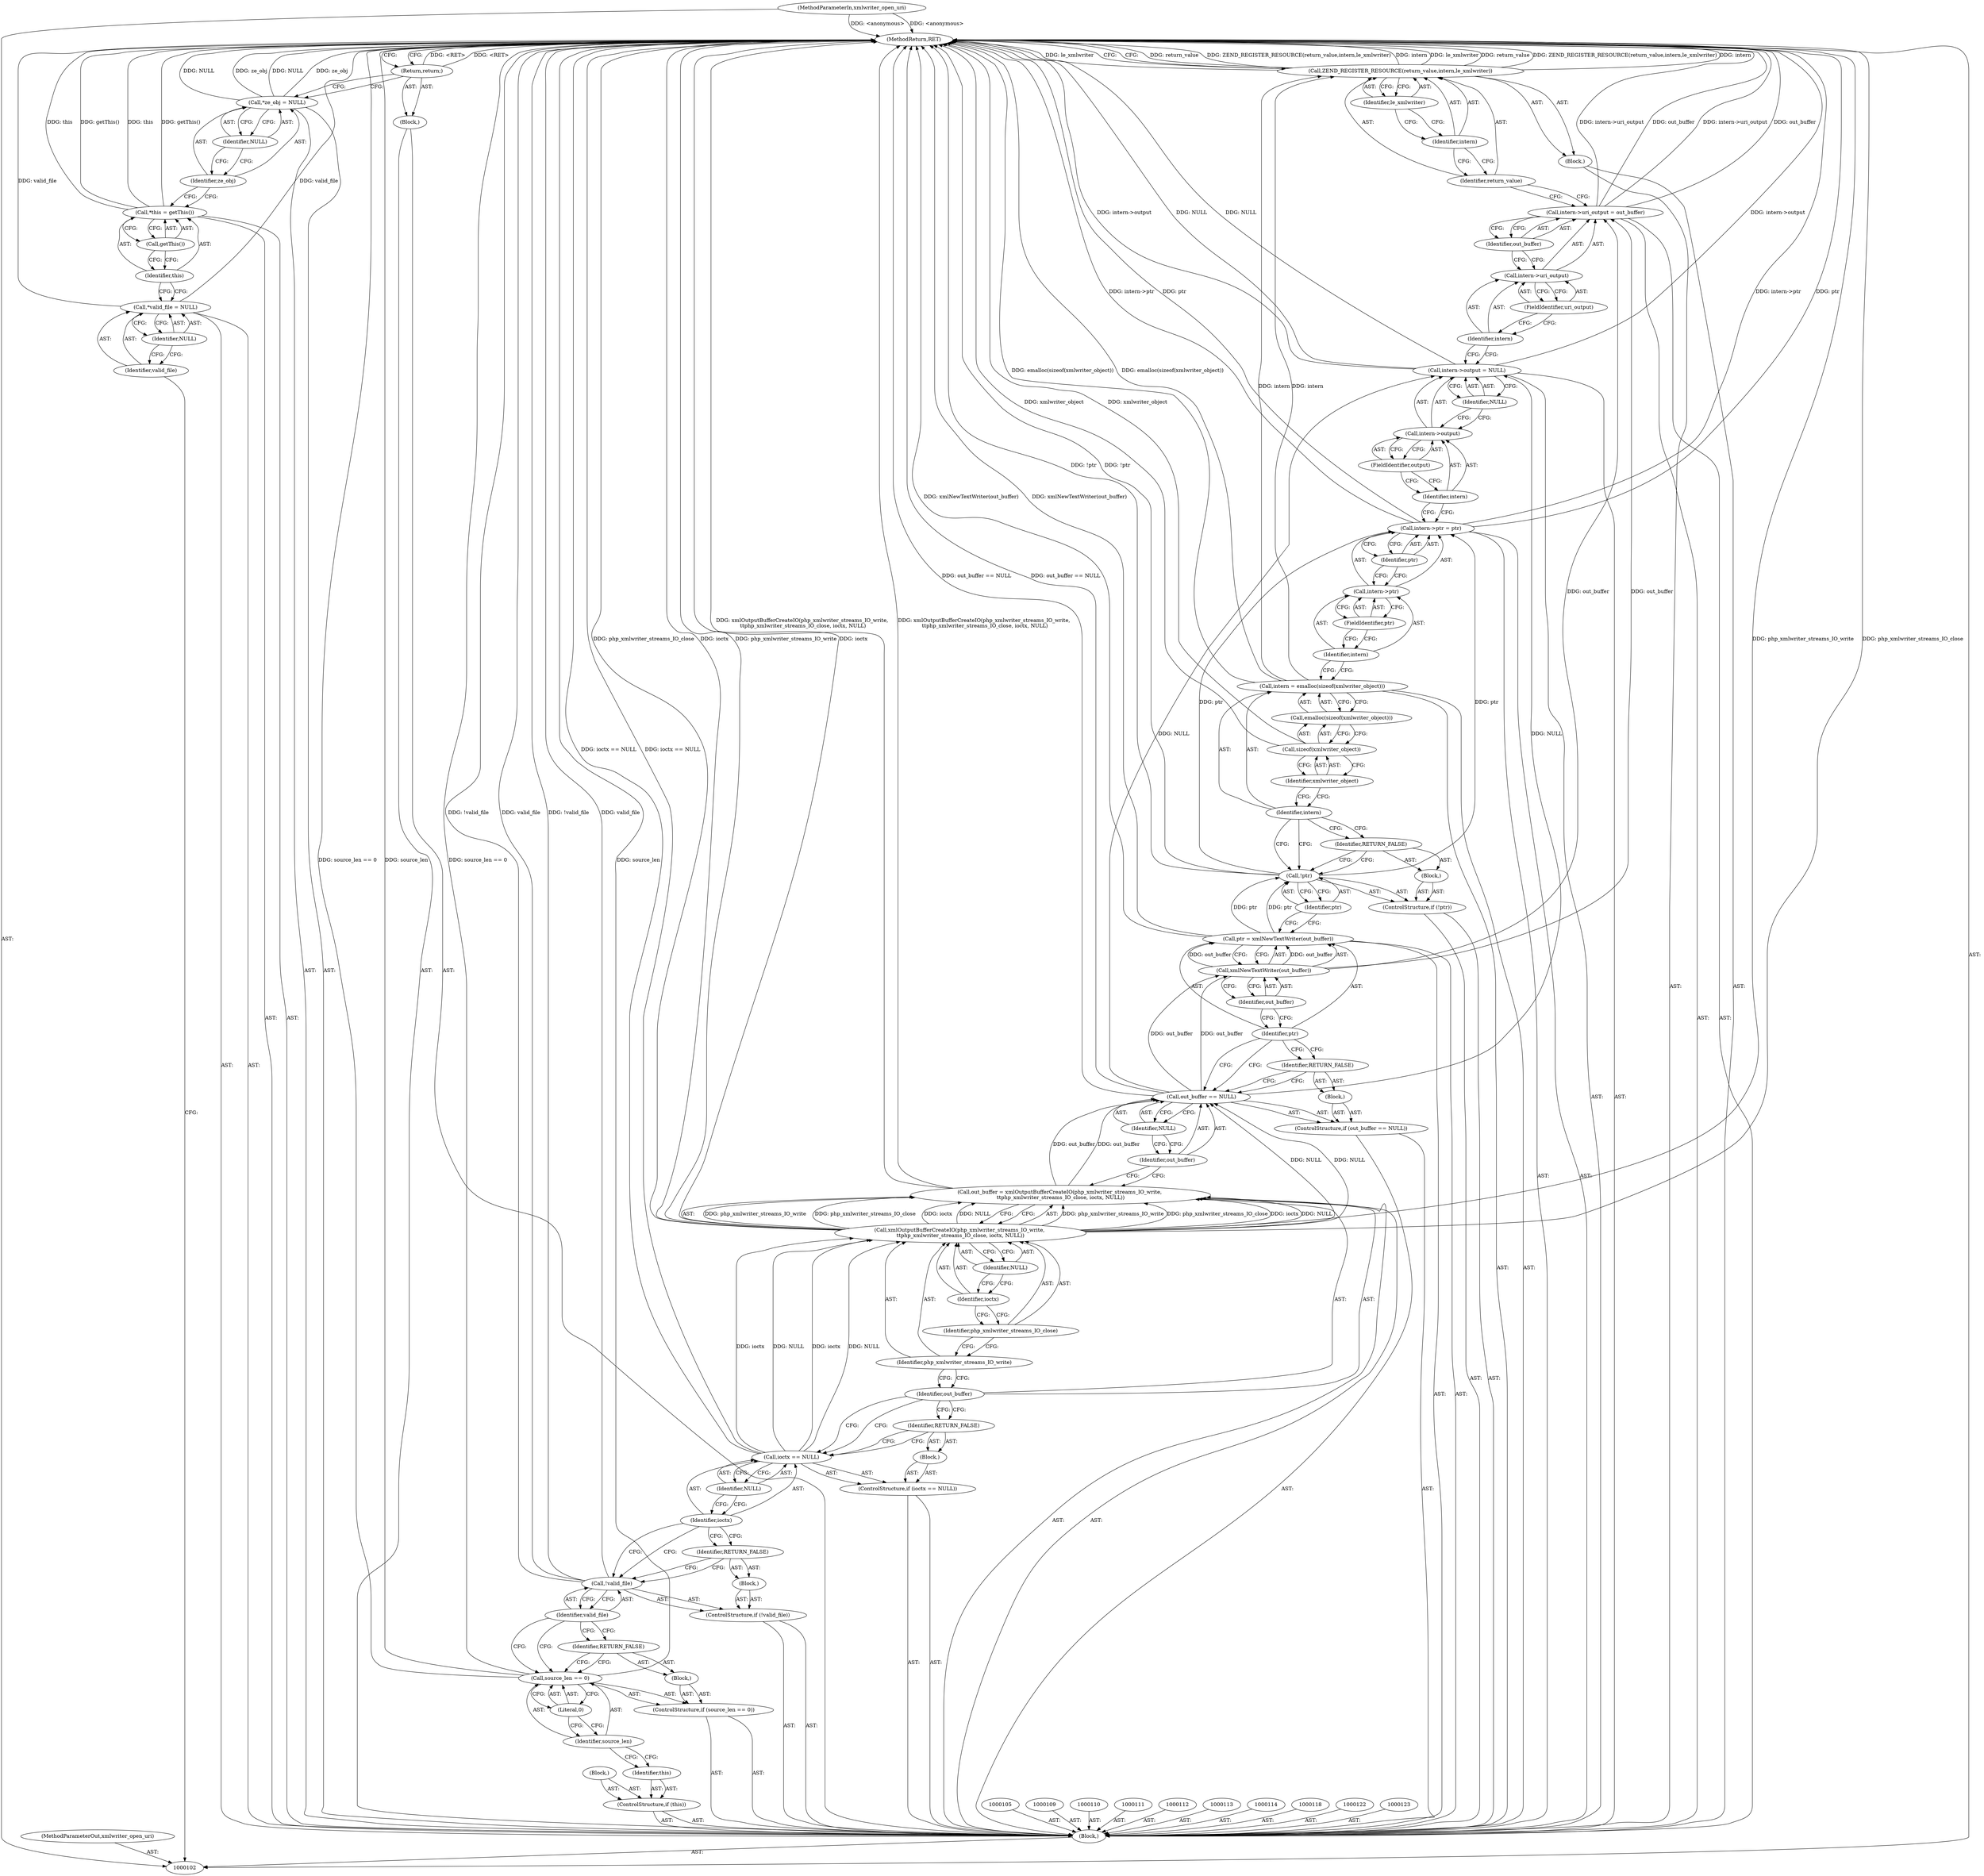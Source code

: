 digraph "0_php_4435b9142ff9813845d5c97ab29a5d637bedb257_8" {
"1000103" [label="(MethodParameterIn,xmlwriter_open_uri)"];
"1000254" [label="(MethodParameterOut,xmlwriter_open_uri)"];
"1000193" [label="(MethodReturn,RET)"];
"1000117" [label="(Call,getThis())"];
"1000115" [label="(Call,*this = getThis())"];
"1000116" [label="(Identifier,this)"];
"1000119" [label="(Call,*ze_obj = NULL)"];
"1000120" [label="(Identifier,ze_obj)"];
"1000121" [label="(Identifier,NULL)"];
"1000104" [label="(Block,)"];
"1000124" [label="(Block,)"];
"1000125" [label="(Return,return;)"];
"1000126" [label="(ControlStructure,if (this))"];
"1000128" [label="(Block,)"];
"1000127" [label="(Identifier,this)"];
"1000108" [label="(Identifier,NULL)"];
"1000106" [label="(Call,*valid_file = NULL)"];
"1000107" [label="(Identifier,valid_file)"];
"1000129" [label="(ControlStructure,if (source_len == 0))"];
"1000132" [label="(Literal,0)"];
"1000133" [label="(Block,)"];
"1000130" [label="(Call,source_len == 0)"];
"1000131" [label="(Identifier,source_len)"];
"1000134" [label="(Identifier,RETURN_FALSE)"];
"1000135" [label="(ControlStructure,if (!valid_file))"];
"1000138" [label="(Block,)"];
"1000136" [label="(Call,!valid_file)"];
"1000137" [label="(Identifier,valid_file)"];
"1000139" [label="(Identifier,RETURN_FALSE)"];
"1000140" [label="(ControlStructure,if (ioctx == NULL))"];
"1000143" [label="(Identifier,NULL)"];
"1000144" [label="(Block,)"];
"1000141" [label="(Call,ioctx == NULL)"];
"1000142" [label="(Identifier,ioctx)"];
"1000145" [label="(Identifier,RETURN_FALSE)"];
"1000146" [label="(Call,out_buffer = xmlOutputBufferCreateIO(php_xmlwriter_streams_IO_write, \n\t\tphp_xmlwriter_streams_IO_close, ioctx, NULL))"];
"1000147" [label="(Identifier,out_buffer)"];
"1000148" [label="(Call,xmlOutputBufferCreateIO(php_xmlwriter_streams_IO_write, \n\t\tphp_xmlwriter_streams_IO_close, ioctx, NULL))"];
"1000149" [label="(Identifier,php_xmlwriter_streams_IO_write)"];
"1000150" [label="(Identifier,php_xmlwriter_streams_IO_close)"];
"1000151" [label="(Identifier,ioctx)"];
"1000152" [label="(Identifier,NULL)"];
"1000153" [label="(ControlStructure,if (out_buffer == NULL))"];
"1000156" [label="(Identifier,NULL)"];
"1000157" [label="(Block,)"];
"1000154" [label="(Call,out_buffer == NULL)"];
"1000155" [label="(Identifier,out_buffer)"];
"1000158" [label="(Identifier,RETURN_FALSE)"];
"1000159" [label="(Call,ptr = xmlNewTextWriter(out_buffer))"];
"1000160" [label="(Identifier,ptr)"];
"1000162" [label="(Identifier,out_buffer)"];
"1000161" [label="(Call,xmlNewTextWriter(out_buffer))"];
"1000163" [label="(ControlStructure,if (!ptr))"];
"1000166" [label="(Block,)"];
"1000164" [label="(Call,!ptr)"];
"1000165" [label="(Identifier,ptr)"];
"1000167" [label="(Identifier,RETURN_FALSE)"];
"1000168" [label="(Call,intern = emalloc(sizeof(xmlwriter_object)))"];
"1000169" [label="(Identifier,intern)"];
"1000170" [label="(Call,emalloc(sizeof(xmlwriter_object)))"];
"1000171" [label="(Call,sizeof(xmlwriter_object))"];
"1000172" [label="(Identifier,xmlwriter_object)"];
"1000173" [label="(Call,intern->ptr = ptr)"];
"1000174" [label="(Call,intern->ptr)"];
"1000175" [label="(Identifier,intern)"];
"1000177" [label="(Identifier,ptr)"];
"1000176" [label="(FieldIdentifier,ptr)"];
"1000178" [label="(Call,intern->output = NULL)"];
"1000179" [label="(Call,intern->output)"];
"1000180" [label="(Identifier,intern)"];
"1000182" [label="(Identifier,NULL)"];
"1000181" [label="(FieldIdentifier,output)"];
"1000183" [label="(Call,intern->uri_output = out_buffer)"];
"1000184" [label="(Call,intern->uri_output)"];
"1000185" [label="(Identifier,intern)"];
"1000187" [label="(Identifier,out_buffer)"];
"1000186" [label="(FieldIdentifier,uri_output)"];
"1000188" [label="(Block,)"];
"1000189" [label="(Call,ZEND_REGISTER_RESOURCE(return_value,intern,le_xmlwriter))"];
"1000190" [label="(Identifier,return_value)"];
"1000191" [label="(Identifier,intern)"];
"1000192" [label="(Identifier,le_xmlwriter)"];
"1000103" -> "1000102"  [label="AST: "];
"1000103" -> "1000193"  [label="DDG: <anonymous>"];
"1000254" -> "1000102"  [label="AST: "];
"1000193" -> "1000102"  [label="AST: "];
"1000193" -> "1000125"  [label="CFG: "];
"1000193" -> "1000189"  [label="CFG: "];
"1000125" -> "1000193"  [label="DDG: <RET>"];
"1000189" -> "1000193"  [label="DDG: return_value"];
"1000189" -> "1000193"  [label="DDG: ZEND_REGISTER_RESOURCE(return_value,intern,le_xmlwriter)"];
"1000189" -> "1000193"  [label="DDG: intern"];
"1000189" -> "1000193"  [label="DDG: le_xmlwriter"];
"1000178" -> "1000193"  [label="DDG: intern->output"];
"1000178" -> "1000193"  [label="DDG: NULL"];
"1000141" -> "1000193"  [label="DDG: ioctx == NULL"];
"1000183" -> "1000193"  [label="DDG: intern->uri_output"];
"1000183" -> "1000193"  [label="DDG: out_buffer"];
"1000103" -> "1000193"  [label="DDG: <anonymous>"];
"1000154" -> "1000193"  [label="DDG: out_buffer == NULL"];
"1000130" -> "1000193"  [label="DDG: source_len"];
"1000130" -> "1000193"  [label="DDG: source_len == 0"];
"1000115" -> "1000193"  [label="DDG: getThis()"];
"1000115" -> "1000193"  [label="DDG: this"];
"1000164" -> "1000193"  [label="DDG: !ptr"];
"1000171" -> "1000193"  [label="DDG: xmlwriter_object"];
"1000106" -> "1000193"  [label="DDG: valid_file"];
"1000148" -> "1000193"  [label="DDG: ioctx"];
"1000148" -> "1000193"  [label="DDG: php_xmlwriter_streams_IO_write"];
"1000148" -> "1000193"  [label="DDG: php_xmlwriter_streams_IO_close"];
"1000119" -> "1000193"  [label="DDG: NULL"];
"1000119" -> "1000193"  [label="DDG: ze_obj"];
"1000146" -> "1000193"  [label="DDG: xmlOutputBufferCreateIO(php_xmlwriter_streams_IO_write, \n\t\tphp_xmlwriter_streams_IO_close, ioctx, NULL)"];
"1000136" -> "1000193"  [label="DDG: !valid_file"];
"1000136" -> "1000193"  [label="DDG: valid_file"];
"1000173" -> "1000193"  [label="DDG: ptr"];
"1000173" -> "1000193"  [label="DDG: intern->ptr"];
"1000168" -> "1000193"  [label="DDG: emalloc(sizeof(xmlwriter_object))"];
"1000159" -> "1000193"  [label="DDG: xmlNewTextWriter(out_buffer)"];
"1000117" -> "1000115"  [label="AST: "];
"1000117" -> "1000116"  [label="CFG: "];
"1000115" -> "1000117"  [label="CFG: "];
"1000115" -> "1000104"  [label="AST: "];
"1000115" -> "1000117"  [label="CFG: "];
"1000116" -> "1000115"  [label="AST: "];
"1000117" -> "1000115"  [label="AST: "];
"1000120" -> "1000115"  [label="CFG: "];
"1000115" -> "1000193"  [label="DDG: getThis()"];
"1000115" -> "1000193"  [label="DDG: this"];
"1000116" -> "1000115"  [label="AST: "];
"1000116" -> "1000106"  [label="CFG: "];
"1000117" -> "1000116"  [label="CFG: "];
"1000119" -> "1000104"  [label="AST: "];
"1000119" -> "1000121"  [label="CFG: "];
"1000120" -> "1000119"  [label="AST: "];
"1000121" -> "1000119"  [label="AST: "];
"1000125" -> "1000119"  [label="CFG: "];
"1000119" -> "1000193"  [label="DDG: NULL"];
"1000119" -> "1000193"  [label="DDG: ze_obj"];
"1000120" -> "1000119"  [label="AST: "];
"1000120" -> "1000115"  [label="CFG: "];
"1000121" -> "1000120"  [label="CFG: "];
"1000121" -> "1000119"  [label="AST: "];
"1000121" -> "1000120"  [label="CFG: "];
"1000119" -> "1000121"  [label="CFG: "];
"1000104" -> "1000102"  [label="AST: "];
"1000105" -> "1000104"  [label="AST: "];
"1000106" -> "1000104"  [label="AST: "];
"1000109" -> "1000104"  [label="AST: "];
"1000110" -> "1000104"  [label="AST: "];
"1000111" -> "1000104"  [label="AST: "];
"1000112" -> "1000104"  [label="AST: "];
"1000113" -> "1000104"  [label="AST: "];
"1000114" -> "1000104"  [label="AST: "];
"1000115" -> "1000104"  [label="AST: "];
"1000118" -> "1000104"  [label="AST: "];
"1000119" -> "1000104"  [label="AST: "];
"1000122" -> "1000104"  [label="AST: "];
"1000123" -> "1000104"  [label="AST: "];
"1000124" -> "1000104"  [label="AST: "];
"1000126" -> "1000104"  [label="AST: "];
"1000129" -> "1000104"  [label="AST: "];
"1000135" -> "1000104"  [label="AST: "];
"1000140" -> "1000104"  [label="AST: "];
"1000146" -> "1000104"  [label="AST: "];
"1000153" -> "1000104"  [label="AST: "];
"1000159" -> "1000104"  [label="AST: "];
"1000163" -> "1000104"  [label="AST: "];
"1000168" -> "1000104"  [label="AST: "];
"1000173" -> "1000104"  [label="AST: "];
"1000178" -> "1000104"  [label="AST: "];
"1000183" -> "1000104"  [label="AST: "];
"1000188" -> "1000104"  [label="AST: "];
"1000124" -> "1000104"  [label="AST: "];
"1000125" -> "1000124"  [label="AST: "];
"1000125" -> "1000124"  [label="AST: "];
"1000125" -> "1000119"  [label="CFG: "];
"1000193" -> "1000125"  [label="CFG: "];
"1000125" -> "1000193"  [label="DDG: <RET>"];
"1000126" -> "1000104"  [label="AST: "];
"1000127" -> "1000126"  [label="AST: "];
"1000128" -> "1000126"  [label="AST: "];
"1000128" -> "1000126"  [label="AST: "];
"1000127" -> "1000126"  [label="AST: "];
"1000131" -> "1000127"  [label="CFG: "];
"1000108" -> "1000106"  [label="AST: "];
"1000108" -> "1000107"  [label="CFG: "];
"1000106" -> "1000108"  [label="CFG: "];
"1000106" -> "1000104"  [label="AST: "];
"1000106" -> "1000108"  [label="CFG: "];
"1000107" -> "1000106"  [label="AST: "];
"1000108" -> "1000106"  [label="AST: "];
"1000116" -> "1000106"  [label="CFG: "];
"1000106" -> "1000193"  [label="DDG: valid_file"];
"1000107" -> "1000106"  [label="AST: "];
"1000107" -> "1000102"  [label="CFG: "];
"1000108" -> "1000107"  [label="CFG: "];
"1000129" -> "1000104"  [label="AST: "];
"1000130" -> "1000129"  [label="AST: "];
"1000133" -> "1000129"  [label="AST: "];
"1000132" -> "1000130"  [label="AST: "];
"1000132" -> "1000131"  [label="CFG: "];
"1000130" -> "1000132"  [label="CFG: "];
"1000133" -> "1000129"  [label="AST: "];
"1000134" -> "1000133"  [label="AST: "];
"1000130" -> "1000129"  [label="AST: "];
"1000130" -> "1000132"  [label="CFG: "];
"1000131" -> "1000130"  [label="AST: "];
"1000132" -> "1000130"  [label="AST: "];
"1000134" -> "1000130"  [label="CFG: "];
"1000137" -> "1000130"  [label="CFG: "];
"1000130" -> "1000193"  [label="DDG: source_len"];
"1000130" -> "1000193"  [label="DDG: source_len == 0"];
"1000131" -> "1000130"  [label="AST: "];
"1000131" -> "1000127"  [label="CFG: "];
"1000132" -> "1000131"  [label="CFG: "];
"1000134" -> "1000133"  [label="AST: "];
"1000134" -> "1000130"  [label="CFG: "];
"1000137" -> "1000134"  [label="CFG: "];
"1000135" -> "1000104"  [label="AST: "];
"1000136" -> "1000135"  [label="AST: "];
"1000138" -> "1000135"  [label="AST: "];
"1000138" -> "1000135"  [label="AST: "];
"1000139" -> "1000138"  [label="AST: "];
"1000136" -> "1000135"  [label="AST: "];
"1000136" -> "1000137"  [label="CFG: "];
"1000137" -> "1000136"  [label="AST: "];
"1000139" -> "1000136"  [label="CFG: "];
"1000142" -> "1000136"  [label="CFG: "];
"1000136" -> "1000193"  [label="DDG: !valid_file"];
"1000136" -> "1000193"  [label="DDG: valid_file"];
"1000137" -> "1000136"  [label="AST: "];
"1000137" -> "1000134"  [label="CFG: "];
"1000137" -> "1000130"  [label="CFG: "];
"1000136" -> "1000137"  [label="CFG: "];
"1000139" -> "1000138"  [label="AST: "];
"1000139" -> "1000136"  [label="CFG: "];
"1000142" -> "1000139"  [label="CFG: "];
"1000140" -> "1000104"  [label="AST: "];
"1000141" -> "1000140"  [label="AST: "];
"1000144" -> "1000140"  [label="AST: "];
"1000143" -> "1000141"  [label="AST: "];
"1000143" -> "1000142"  [label="CFG: "];
"1000141" -> "1000143"  [label="CFG: "];
"1000144" -> "1000140"  [label="AST: "];
"1000145" -> "1000144"  [label="AST: "];
"1000141" -> "1000140"  [label="AST: "];
"1000141" -> "1000143"  [label="CFG: "];
"1000142" -> "1000141"  [label="AST: "];
"1000143" -> "1000141"  [label="AST: "];
"1000145" -> "1000141"  [label="CFG: "];
"1000147" -> "1000141"  [label="CFG: "];
"1000141" -> "1000193"  [label="DDG: ioctx == NULL"];
"1000141" -> "1000148"  [label="DDG: ioctx"];
"1000141" -> "1000148"  [label="DDG: NULL"];
"1000142" -> "1000141"  [label="AST: "];
"1000142" -> "1000139"  [label="CFG: "];
"1000142" -> "1000136"  [label="CFG: "];
"1000143" -> "1000142"  [label="CFG: "];
"1000145" -> "1000144"  [label="AST: "];
"1000145" -> "1000141"  [label="CFG: "];
"1000147" -> "1000145"  [label="CFG: "];
"1000146" -> "1000104"  [label="AST: "];
"1000146" -> "1000148"  [label="CFG: "];
"1000147" -> "1000146"  [label="AST: "];
"1000148" -> "1000146"  [label="AST: "];
"1000155" -> "1000146"  [label="CFG: "];
"1000146" -> "1000193"  [label="DDG: xmlOutputBufferCreateIO(php_xmlwriter_streams_IO_write, \n\t\tphp_xmlwriter_streams_IO_close, ioctx, NULL)"];
"1000148" -> "1000146"  [label="DDG: php_xmlwriter_streams_IO_write"];
"1000148" -> "1000146"  [label="DDG: php_xmlwriter_streams_IO_close"];
"1000148" -> "1000146"  [label="DDG: ioctx"];
"1000148" -> "1000146"  [label="DDG: NULL"];
"1000146" -> "1000154"  [label="DDG: out_buffer"];
"1000147" -> "1000146"  [label="AST: "];
"1000147" -> "1000145"  [label="CFG: "];
"1000147" -> "1000141"  [label="CFG: "];
"1000149" -> "1000147"  [label="CFG: "];
"1000148" -> "1000146"  [label="AST: "];
"1000148" -> "1000152"  [label="CFG: "];
"1000149" -> "1000148"  [label="AST: "];
"1000150" -> "1000148"  [label="AST: "];
"1000151" -> "1000148"  [label="AST: "];
"1000152" -> "1000148"  [label="AST: "];
"1000146" -> "1000148"  [label="CFG: "];
"1000148" -> "1000193"  [label="DDG: ioctx"];
"1000148" -> "1000193"  [label="DDG: php_xmlwriter_streams_IO_write"];
"1000148" -> "1000193"  [label="DDG: php_xmlwriter_streams_IO_close"];
"1000148" -> "1000146"  [label="DDG: php_xmlwriter_streams_IO_write"];
"1000148" -> "1000146"  [label="DDG: php_xmlwriter_streams_IO_close"];
"1000148" -> "1000146"  [label="DDG: ioctx"];
"1000148" -> "1000146"  [label="DDG: NULL"];
"1000141" -> "1000148"  [label="DDG: ioctx"];
"1000141" -> "1000148"  [label="DDG: NULL"];
"1000148" -> "1000154"  [label="DDG: NULL"];
"1000149" -> "1000148"  [label="AST: "];
"1000149" -> "1000147"  [label="CFG: "];
"1000150" -> "1000149"  [label="CFG: "];
"1000150" -> "1000148"  [label="AST: "];
"1000150" -> "1000149"  [label="CFG: "];
"1000151" -> "1000150"  [label="CFG: "];
"1000151" -> "1000148"  [label="AST: "];
"1000151" -> "1000150"  [label="CFG: "];
"1000152" -> "1000151"  [label="CFG: "];
"1000152" -> "1000148"  [label="AST: "];
"1000152" -> "1000151"  [label="CFG: "];
"1000148" -> "1000152"  [label="CFG: "];
"1000153" -> "1000104"  [label="AST: "];
"1000154" -> "1000153"  [label="AST: "];
"1000157" -> "1000153"  [label="AST: "];
"1000156" -> "1000154"  [label="AST: "];
"1000156" -> "1000155"  [label="CFG: "];
"1000154" -> "1000156"  [label="CFG: "];
"1000157" -> "1000153"  [label="AST: "];
"1000158" -> "1000157"  [label="AST: "];
"1000154" -> "1000153"  [label="AST: "];
"1000154" -> "1000156"  [label="CFG: "];
"1000155" -> "1000154"  [label="AST: "];
"1000156" -> "1000154"  [label="AST: "];
"1000158" -> "1000154"  [label="CFG: "];
"1000160" -> "1000154"  [label="CFG: "];
"1000154" -> "1000193"  [label="DDG: out_buffer == NULL"];
"1000146" -> "1000154"  [label="DDG: out_buffer"];
"1000148" -> "1000154"  [label="DDG: NULL"];
"1000154" -> "1000161"  [label="DDG: out_buffer"];
"1000154" -> "1000178"  [label="DDG: NULL"];
"1000155" -> "1000154"  [label="AST: "];
"1000155" -> "1000146"  [label="CFG: "];
"1000156" -> "1000155"  [label="CFG: "];
"1000158" -> "1000157"  [label="AST: "];
"1000158" -> "1000154"  [label="CFG: "];
"1000160" -> "1000158"  [label="CFG: "];
"1000159" -> "1000104"  [label="AST: "];
"1000159" -> "1000161"  [label="CFG: "];
"1000160" -> "1000159"  [label="AST: "];
"1000161" -> "1000159"  [label="AST: "];
"1000165" -> "1000159"  [label="CFG: "];
"1000159" -> "1000193"  [label="DDG: xmlNewTextWriter(out_buffer)"];
"1000161" -> "1000159"  [label="DDG: out_buffer"];
"1000159" -> "1000164"  [label="DDG: ptr"];
"1000160" -> "1000159"  [label="AST: "];
"1000160" -> "1000158"  [label="CFG: "];
"1000160" -> "1000154"  [label="CFG: "];
"1000162" -> "1000160"  [label="CFG: "];
"1000162" -> "1000161"  [label="AST: "];
"1000162" -> "1000160"  [label="CFG: "];
"1000161" -> "1000162"  [label="CFG: "];
"1000161" -> "1000159"  [label="AST: "];
"1000161" -> "1000162"  [label="CFG: "];
"1000162" -> "1000161"  [label="AST: "];
"1000159" -> "1000161"  [label="CFG: "];
"1000161" -> "1000159"  [label="DDG: out_buffer"];
"1000154" -> "1000161"  [label="DDG: out_buffer"];
"1000161" -> "1000183"  [label="DDG: out_buffer"];
"1000163" -> "1000104"  [label="AST: "];
"1000164" -> "1000163"  [label="AST: "];
"1000166" -> "1000163"  [label="AST: "];
"1000166" -> "1000163"  [label="AST: "];
"1000167" -> "1000166"  [label="AST: "];
"1000164" -> "1000163"  [label="AST: "];
"1000164" -> "1000165"  [label="CFG: "];
"1000165" -> "1000164"  [label="AST: "];
"1000167" -> "1000164"  [label="CFG: "];
"1000169" -> "1000164"  [label="CFG: "];
"1000164" -> "1000193"  [label="DDG: !ptr"];
"1000159" -> "1000164"  [label="DDG: ptr"];
"1000164" -> "1000173"  [label="DDG: ptr"];
"1000165" -> "1000164"  [label="AST: "];
"1000165" -> "1000159"  [label="CFG: "];
"1000164" -> "1000165"  [label="CFG: "];
"1000167" -> "1000166"  [label="AST: "];
"1000167" -> "1000164"  [label="CFG: "];
"1000169" -> "1000167"  [label="CFG: "];
"1000168" -> "1000104"  [label="AST: "];
"1000168" -> "1000170"  [label="CFG: "];
"1000169" -> "1000168"  [label="AST: "];
"1000170" -> "1000168"  [label="AST: "];
"1000175" -> "1000168"  [label="CFG: "];
"1000168" -> "1000193"  [label="DDG: emalloc(sizeof(xmlwriter_object))"];
"1000168" -> "1000189"  [label="DDG: intern"];
"1000169" -> "1000168"  [label="AST: "];
"1000169" -> "1000167"  [label="CFG: "];
"1000169" -> "1000164"  [label="CFG: "];
"1000172" -> "1000169"  [label="CFG: "];
"1000170" -> "1000168"  [label="AST: "];
"1000170" -> "1000171"  [label="CFG: "];
"1000171" -> "1000170"  [label="AST: "];
"1000168" -> "1000170"  [label="CFG: "];
"1000171" -> "1000170"  [label="AST: "];
"1000171" -> "1000172"  [label="CFG: "];
"1000172" -> "1000171"  [label="AST: "];
"1000170" -> "1000171"  [label="CFG: "];
"1000171" -> "1000193"  [label="DDG: xmlwriter_object"];
"1000172" -> "1000171"  [label="AST: "];
"1000172" -> "1000169"  [label="CFG: "];
"1000171" -> "1000172"  [label="CFG: "];
"1000173" -> "1000104"  [label="AST: "];
"1000173" -> "1000177"  [label="CFG: "];
"1000174" -> "1000173"  [label="AST: "];
"1000177" -> "1000173"  [label="AST: "];
"1000180" -> "1000173"  [label="CFG: "];
"1000173" -> "1000193"  [label="DDG: ptr"];
"1000173" -> "1000193"  [label="DDG: intern->ptr"];
"1000164" -> "1000173"  [label="DDG: ptr"];
"1000174" -> "1000173"  [label="AST: "];
"1000174" -> "1000176"  [label="CFG: "];
"1000175" -> "1000174"  [label="AST: "];
"1000176" -> "1000174"  [label="AST: "];
"1000177" -> "1000174"  [label="CFG: "];
"1000175" -> "1000174"  [label="AST: "];
"1000175" -> "1000168"  [label="CFG: "];
"1000176" -> "1000175"  [label="CFG: "];
"1000177" -> "1000173"  [label="AST: "];
"1000177" -> "1000174"  [label="CFG: "];
"1000173" -> "1000177"  [label="CFG: "];
"1000176" -> "1000174"  [label="AST: "];
"1000176" -> "1000175"  [label="CFG: "];
"1000174" -> "1000176"  [label="CFG: "];
"1000178" -> "1000104"  [label="AST: "];
"1000178" -> "1000182"  [label="CFG: "];
"1000179" -> "1000178"  [label="AST: "];
"1000182" -> "1000178"  [label="AST: "];
"1000185" -> "1000178"  [label="CFG: "];
"1000178" -> "1000193"  [label="DDG: intern->output"];
"1000178" -> "1000193"  [label="DDG: NULL"];
"1000154" -> "1000178"  [label="DDG: NULL"];
"1000179" -> "1000178"  [label="AST: "];
"1000179" -> "1000181"  [label="CFG: "];
"1000180" -> "1000179"  [label="AST: "];
"1000181" -> "1000179"  [label="AST: "];
"1000182" -> "1000179"  [label="CFG: "];
"1000180" -> "1000179"  [label="AST: "];
"1000180" -> "1000173"  [label="CFG: "];
"1000181" -> "1000180"  [label="CFG: "];
"1000182" -> "1000178"  [label="AST: "];
"1000182" -> "1000179"  [label="CFG: "];
"1000178" -> "1000182"  [label="CFG: "];
"1000181" -> "1000179"  [label="AST: "];
"1000181" -> "1000180"  [label="CFG: "];
"1000179" -> "1000181"  [label="CFG: "];
"1000183" -> "1000104"  [label="AST: "];
"1000183" -> "1000187"  [label="CFG: "];
"1000184" -> "1000183"  [label="AST: "];
"1000187" -> "1000183"  [label="AST: "];
"1000190" -> "1000183"  [label="CFG: "];
"1000183" -> "1000193"  [label="DDG: intern->uri_output"];
"1000183" -> "1000193"  [label="DDG: out_buffer"];
"1000161" -> "1000183"  [label="DDG: out_buffer"];
"1000184" -> "1000183"  [label="AST: "];
"1000184" -> "1000186"  [label="CFG: "];
"1000185" -> "1000184"  [label="AST: "];
"1000186" -> "1000184"  [label="AST: "];
"1000187" -> "1000184"  [label="CFG: "];
"1000185" -> "1000184"  [label="AST: "];
"1000185" -> "1000178"  [label="CFG: "];
"1000186" -> "1000185"  [label="CFG: "];
"1000187" -> "1000183"  [label="AST: "];
"1000187" -> "1000184"  [label="CFG: "];
"1000183" -> "1000187"  [label="CFG: "];
"1000186" -> "1000184"  [label="AST: "];
"1000186" -> "1000185"  [label="CFG: "];
"1000184" -> "1000186"  [label="CFG: "];
"1000188" -> "1000104"  [label="AST: "];
"1000189" -> "1000188"  [label="AST: "];
"1000189" -> "1000188"  [label="AST: "];
"1000189" -> "1000192"  [label="CFG: "];
"1000190" -> "1000189"  [label="AST: "];
"1000191" -> "1000189"  [label="AST: "];
"1000192" -> "1000189"  [label="AST: "];
"1000193" -> "1000189"  [label="CFG: "];
"1000189" -> "1000193"  [label="DDG: return_value"];
"1000189" -> "1000193"  [label="DDG: ZEND_REGISTER_RESOURCE(return_value,intern,le_xmlwriter)"];
"1000189" -> "1000193"  [label="DDG: intern"];
"1000189" -> "1000193"  [label="DDG: le_xmlwriter"];
"1000168" -> "1000189"  [label="DDG: intern"];
"1000190" -> "1000189"  [label="AST: "];
"1000190" -> "1000183"  [label="CFG: "];
"1000191" -> "1000190"  [label="CFG: "];
"1000191" -> "1000189"  [label="AST: "];
"1000191" -> "1000190"  [label="CFG: "];
"1000192" -> "1000191"  [label="CFG: "];
"1000192" -> "1000189"  [label="AST: "];
"1000192" -> "1000191"  [label="CFG: "];
"1000189" -> "1000192"  [label="CFG: "];
}
